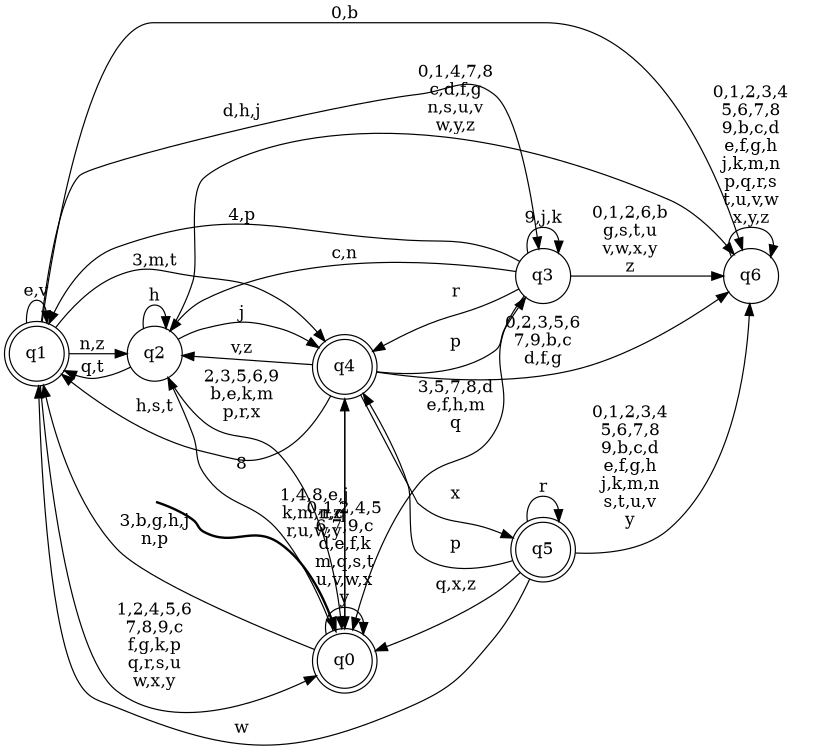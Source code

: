 digraph BlueStar {
__start0 [style = invis, shape = none, label = "", width = 0, height = 0];

rankdir=LR;
size="8,5";

s0 [style="rounded,filled", color="black", fillcolor="white" shape="doublecircle", label="q0"];
s1 [style="rounded,filled", color="black", fillcolor="white" shape="doublecircle", label="q1"];
s2 [style="filled", color="black", fillcolor="white" shape="circle", label="q2"];
s3 [style="filled", color="black", fillcolor="white" shape="circle", label="q3"];
s4 [style="rounded,filled", color="black", fillcolor="white" shape="doublecircle", label="q4"];
s5 [style="rounded,filled", color="black", fillcolor="white" shape="doublecircle", label="q5"];
s6 [style="filled", color="black", fillcolor="white" shape="circle", label="q6"];
subgraph cluster_main { 
	graph [pad=".75", ranksep="0.15", nodesep="0.15"];
	 style=invis; 
	__start0 -> s0 [penwidth=2];
}
s0 -> s0 [label="0,1,2,4,5\n6,7,9,c\nd,e,f,k\nm,q,s,t\nu,v,w,x\ny"];
s0 -> s1 [label="3,b,g,h,j\nn,p"];
s0 -> s2 [label="8"];
s0 -> s4 [label="r,z"];
s1 -> s0 [label="1,2,4,5,6\n7,8,9,c\nf,g,k,p\nq,r,s,u\nw,x,y"];
s1 -> s1 [label="e,v"];
s1 -> s2 [label="n,z"];
s1 -> s3 [label="d,h,j"];
s1 -> s4 [label="3,m,t"];
s1 -> s6 [label="0,b"];
s2 -> s0 [label="2,3,5,6,9\nb,e,k,m\np,r,x"];
s2 -> s1 [label="q,t"];
s2 -> s2 [label="h"];
s2 -> s4 [label="j"];
s2 -> s6 [label="0,1,4,7,8\nc,d,f,g\nn,s,u,v\nw,y,z"];
s3 -> s0 [label="3,5,7,8,d\ne,f,h,m\nq"];
s3 -> s1 [label="4,p"];
s3 -> s2 [label="c,n"];
s3 -> s3 [label="9,j,k"];
s3 -> s4 [label="r"];
s3 -> s6 [label="0,1,2,6,b\ng,s,t,u\nv,w,x,y\nz"];
s4 -> s0 [label="1,4,8,e,j\nk,m,n,q\nr,u,w,y"];
s4 -> s1 [label="h,s,t"];
s4 -> s2 [label="v,z"];
s4 -> s3 [label="p"];
s4 -> s5 [label="x"];
s4 -> s6 [label="0,2,3,5,6\n7,9,b,c\nd,f,g"];
s5 -> s0 [label="q,x,z"];
s5 -> s1 [label="w"];
s5 -> s4 [label="p"];
s5 -> s5 [label="r"];
s5 -> s6 [label="0,1,2,3,4\n5,6,7,8\n9,b,c,d\ne,f,g,h\nj,k,m,n\ns,t,u,v\ny"];
s6 -> s6 [label="0,1,2,3,4\n5,6,7,8\n9,b,c,d\ne,f,g,h\nj,k,m,n\np,q,r,s\nt,u,v,w\nx,y,z"];

}